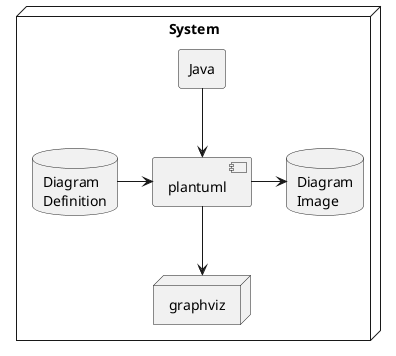 @startuml                                     
   ' scale 750 width                             
   ' Components definition                       
   package System <<Node>> {                     
     package Java <<Rectangle>> {                
     }                                           
     component plantuml {                        
     }                                           
     package "Diagram\nDefinition" <<Database>> {
     }                                           
     package "Diagram\nImage" <<Database>> {     
     }                                           
     package graphviz <<Node>> {                 
     }                                           
   }                                             
                                                 
   ' Relationships                               
                                                 
   Java -down-> plantuml                         
   plantuml -down-> graphviz                     
   "Diagram\nDefinition" -right-> plantuml       
   plantuml -right-> "Diagram\nImage"            
@enduml                                       